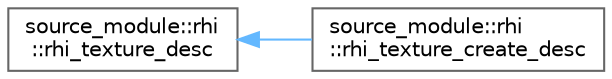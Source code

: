 digraph "类继承关系图"
{
 // LATEX_PDF_SIZE
  bgcolor="transparent";
  edge [fontname=Helvetica,fontsize=10,labelfontname=Helvetica,labelfontsize=10];
  node [fontname=Helvetica,fontsize=10,shape=box,height=0.2,width=0.4];
  rankdir="LR";
  Node0 [id="Node000000",label="source_module::rhi\l::rhi_texture_desc",height=0.2,width=0.4,color="grey40", fillcolor="white", style="filled",URL="$structsource__module_1_1rhi_1_1rhi__texture__desc.html",tooltip=" "];
  Node0 -> Node1 [id="edge5933_Node000000_Node000001",dir="back",color="steelblue1",style="solid",tooltip=" "];
  Node1 [id="Node000001",label="source_module::rhi\l::rhi_texture_create_desc",height=0.2,width=0.4,color="grey40", fillcolor="white", style="filled",URL="$structsource__module_1_1rhi_1_1rhi__texture__create__desc.html",tooltip=" "];
}
